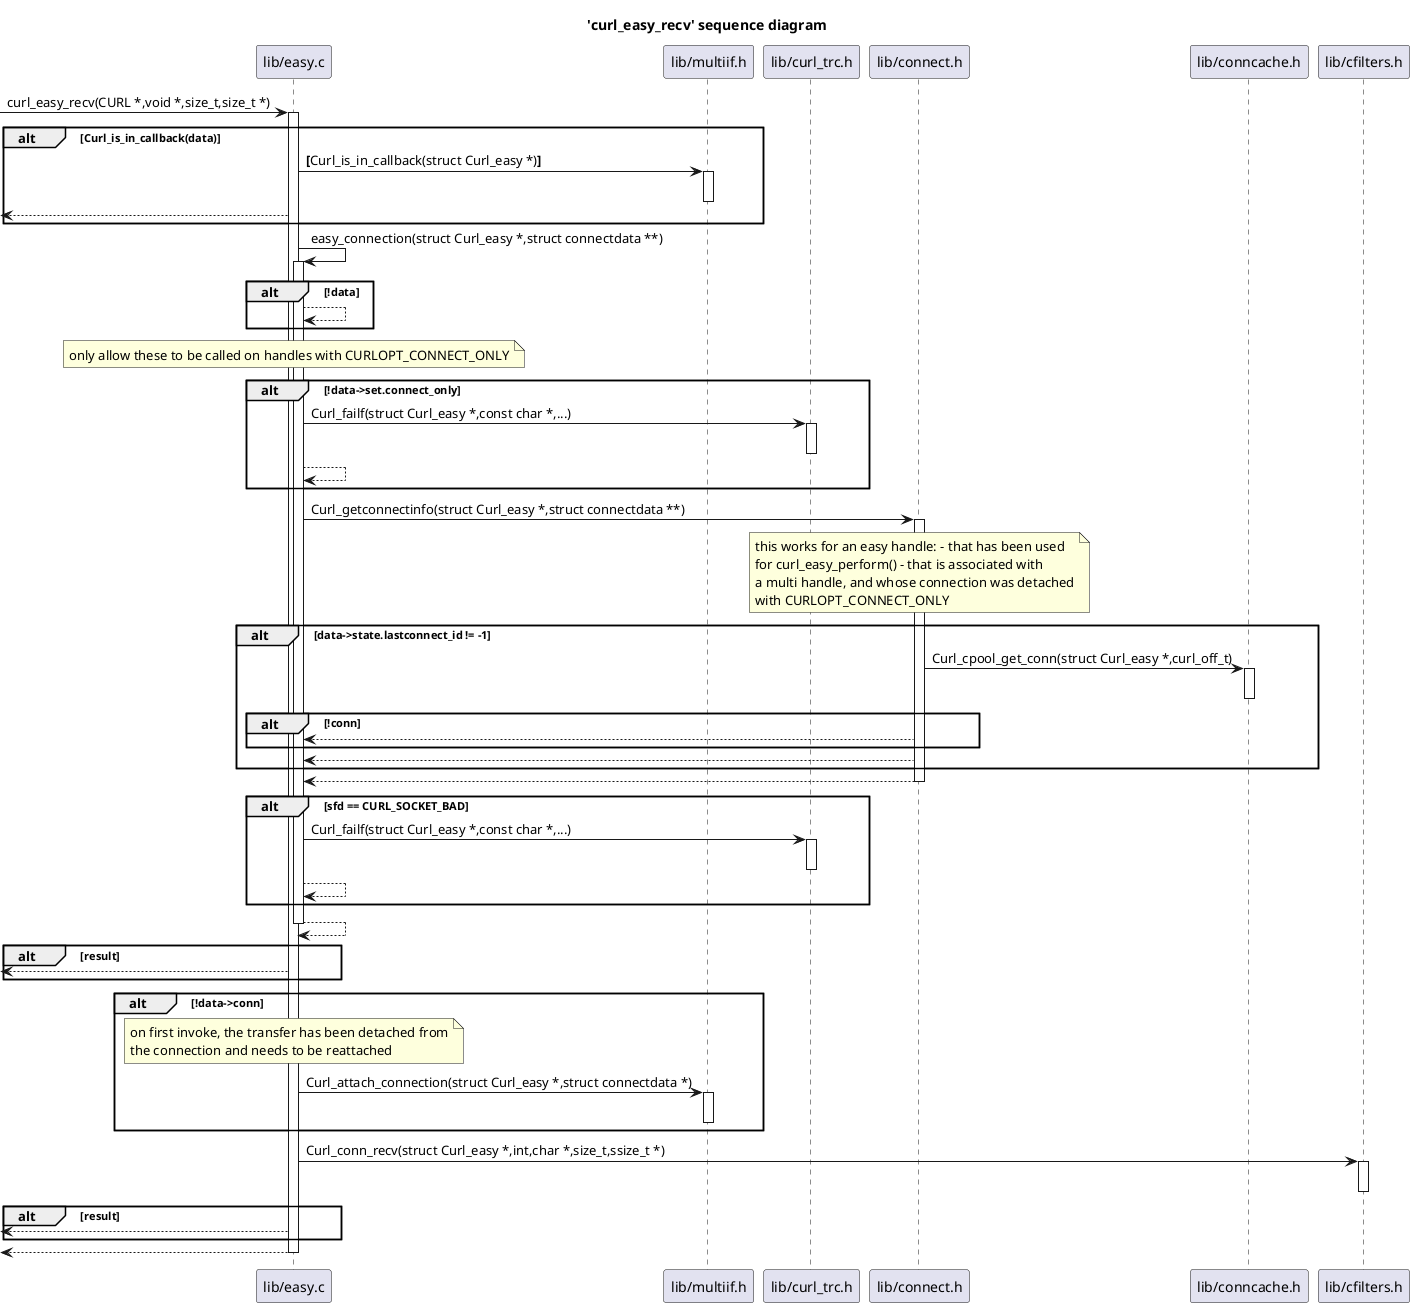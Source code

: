 @startuml
title 'curl_easy_recv' sequence diagram
participant "lib/easy.c" as C_0013686580212228222516
[-> C_0013686580212228222516 : curl_easy_recv(CURL *,void *,size_t,size_t *)
activate C_0013686580212228222516
alt Curl_is_in_callback(data)
participant "lib/multiif.h" as C_0015404815212323728686
C_0013686580212228222516 -> C_0015404815212323728686 [[https://github.com/curl/curl/blob/34cf9d54a46598c44938aa7598820484d7af7133/lib/easy.c#L1248{}]] : **[**Curl_is_in_callback(struct Curl_easy *)**]**
activate C_0015404815212323728686
deactivate C_0015404815212323728686
[<-- C_0013686580212228222516
end
C_0013686580212228222516 -> C_0013686580212228222516 [[https://github.com/curl/curl/blob/34cf9d54a46598c44938aa7598820484d7af7133/lib/easy.c#L1251{}]] : easy_connection(struct Curl_easy *,struct connectdata **)
activate C_0013686580212228222516
alt !data
C_0013686580212228222516 --> C_0013686580212228222516
end
note over C_0013686580212228222516
only allow these to be called on handles with CURLOPT_CONNECT_ONLY
end note
alt !data->set.connect_only
participant "lib/curl_trc.h" as C_0000898269797836910488
C_0013686580212228222516 -> C_0000898269797836910488 [[https://github.com/curl/curl/blob/34cf9d54a46598c44938aa7598820484d7af7133/lib/curl_trc.h#L63{}]] : Curl_failf(struct Curl_easy *,const char *,...)
activate C_0000898269797836910488
deactivate C_0000898269797836910488
C_0013686580212228222516 --> C_0013686580212228222516
end
participant "lib/connect.h" as C_0005794032207080335183
C_0013686580212228222516 -> C_0005794032207080335183 [[https://github.com/curl/curl/blob/34cf9d54a46598c44938aa7598820484d7af7133/lib/easy.c#L1226{}]] : Curl_getconnectinfo(struct Curl_easy *,struct connectdata **)
activate C_0005794032207080335183
note over C_0005794032207080335183
this works for an easy handle: - that has been used
for curl_easy_perform() - that is associated with
a multi handle, and whose connection was detached
with CURLOPT_CONNECT_ONLY
end note
alt data->state.lastconnect_id != -1
participant "lib/conncache.h" as C_0004378690360541439362
C_0005794032207080335183 -> C_0004378690360541439362 [[https://github.com/curl/curl/blob/34cf9d54a46598c44938aa7598820484d7af7133/lib/connect.c#L331{}]] : Curl_cpool_get_conn(struct Curl_easy *,curl_off_t)
activate C_0004378690360541439362
deactivate C_0004378690360541439362
alt !conn
C_0005794032207080335183 --> C_0013686580212228222516
end
C_0005794032207080335183 --> C_0013686580212228222516
end
C_0005794032207080335183 --> C_0013686580212228222516
deactivate C_0005794032207080335183
alt sfd == CURL_SOCKET_BAD
C_0013686580212228222516 -> C_0000898269797836910488 [[https://github.com/curl/curl/blob/34cf9d54a46598c44938aa7598820484d7af7133/lib/curl_trc.h#L63{}]] : Curl_failf(struct Curl_easy *,const char *,...)
activate C_0000898269797836910488
deactivate C_0000898269797836910488
C_0013686580212228222516 --> C_0013686580212228222516
end
C_0013686580212228222516 --> C_0013686580212228222516
deactivate C_0013686580212228222516
alt result
[<-- C_0013686580212228222516
end
alt !data->conn
note over C_0013686580212228222516
on first invoke, the transfer has been detached from
the connection and needs to be reattached
end note
C_0013686580212228222516 -> C_0015404815212323728686 [[https://github.com/curl/curl/blob/34cf9d54a46598c44938aa7598820484d7af7133/lib/easy.c#L1258{}]] : Curl_attach_connection(struct Curl_easy *,struct connectdata *)
activate C_0015404815212323728686
deactivate C_0015404815212323728686
end
participant "lib/cfilters.h" as C_0007743543124327386475
C_0013686580212228222516 -> C_0007743543124327386475 [[https://github.com/curl/curl/blob/34cf9d54a46598c44938aa7598820484d7af7133/lib/easy.c#L1261{}]] : Curl_conn_recv(struct Curl_easy *,int,char *,size_t,ssize_t *)
activate C_0007743543124327386475
deactivate C_0007743543124327386475
alt result
[<-- C_0013686580212228222516
end
[<-- C_0013686580212228222516
deactivate C_0013686580212228222516

'Generated with clang-uml, version 0.6.1
'LLVM version Ubuntu clang version 19.1.1 (1ubuntu1)
@enduml
